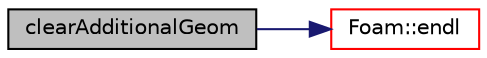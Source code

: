 digraph "clearAdditionalGeom"
{
  bgcolor="transparent";
  edge [fontname="Helvetica",fontsize="10",labelfontname="Helvetica",labelfontsize="10"];
  node [fontname="Helvetica",fontsize="10",shape=record];
  rankdir="LR";
  Node25706 [label="clearAdditionalGeom",height=0.2,width=0.4,color="black", fillcolor="grey75", style="filled", fontcolor="black"];
  Node25706 -> Node25707 [color="midnightblue",fontsize="10",style="solid",fontname="Helvetica"];
  Node25707 [label="Foam::endl",height=0.2,width=0.4,color="red",URL="$a21851.html#a2db8fe02a0d3909e9351bb4275b23ce4",tooltip="Add newline and flush stream. "];
}
